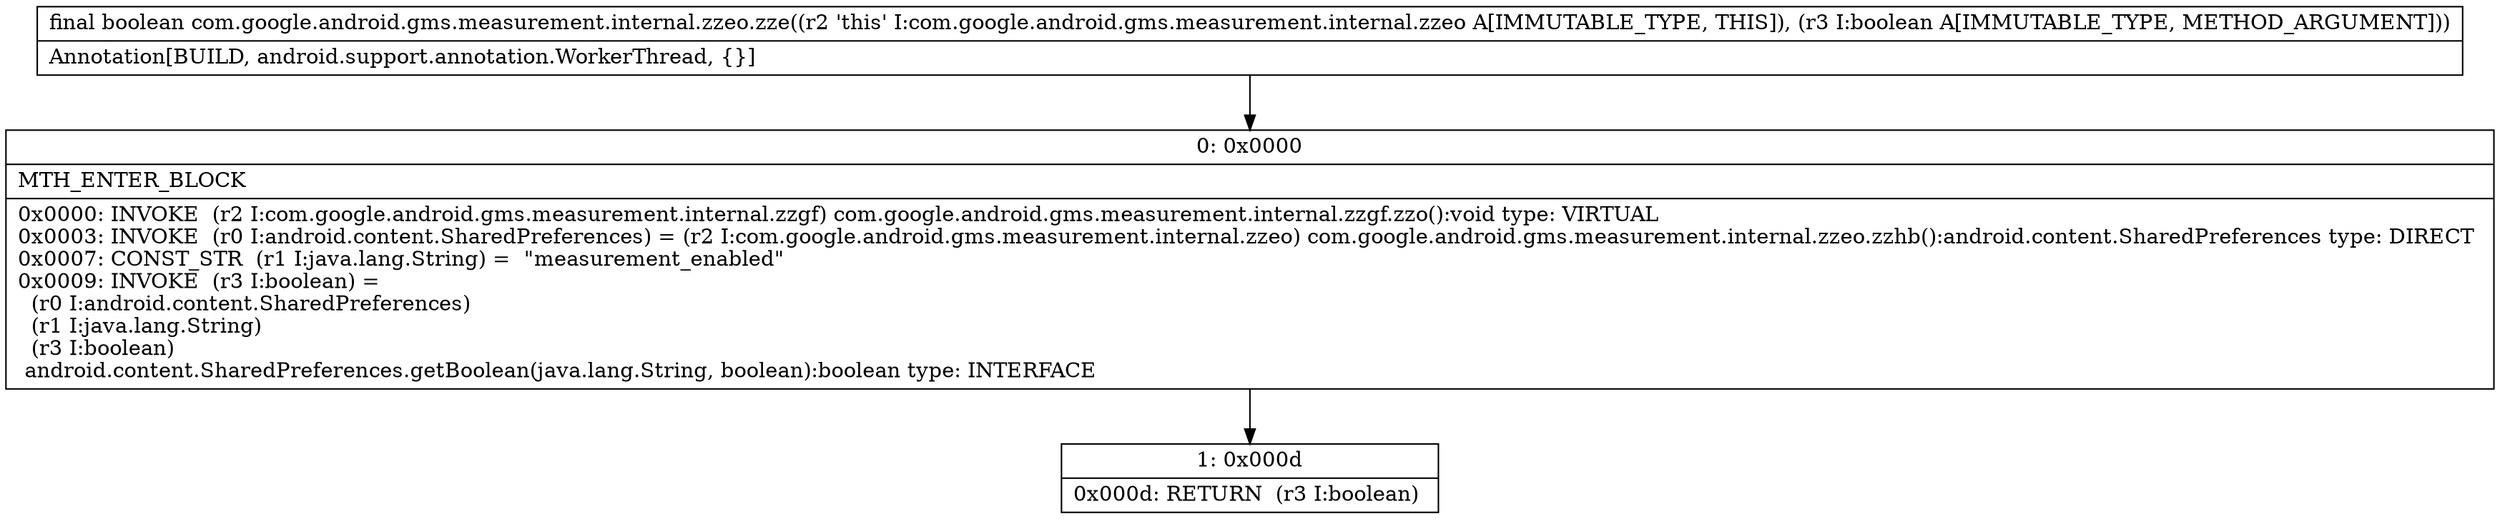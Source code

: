 digraph "CFG forcom.google.android.gms.measurement.internal.zzeo.zze(Z)Z" {
Node_0 [shape=record,label="{0\:\ 0x0000|MTH_ENTER_BLOCK\l|0x0000: INVOKE  (r2 I:com.google.android.gms.measurement.internal.zzgf) com.google.android.gms.measurement.internal.zzgf.zzo():void type: VIRTUAL \l0x0003: INVOKE  (r0 I:android.content.SharedPreferences) = (r2 I:com.google.android.gms.measurement.internal.zzeo) com.google.android.gms.measurement.internal.zzeo.zzhb():android.content.SharedPreferences type: DIRECT \l0x0007: CONST_STR  (r1 I:java.lang.String) =  \"measurement_enabled\" \l0x0009: INVOKE  (r3 I:boolean) = \l  (r0 I:android.content.SharedPreferences)\l  (r1 I:java.lang.String)\l  (r3 I:boolean)\l android.content.SharedPreferences.getBoolean(java.lang.String, boolean):boolean type: INTERFACE \l}"];
Node_1 [shape=record,label="{1\:\ 0x000d|0x000d: RETURN  (r3 I:boolean) \l}"];
MethodNode[shape=record,label="{final boolean com.google.android.gms.measurement.internal.zzeo.zze((r2 'this' I:com.google.android.gms.measurement.internal.zzeo A[IMMUTABLE_TYPE, THIS]), (r3 I:boolean A[IMMUTABLE_TYPE, METHOD_ARGUMENT]))  | Annotation[BUILD, android.support.annotation.WorkerThread, \{\}]\l}"];
MethodNode -> Node_0;
Node_0 -> Node_1;
}

